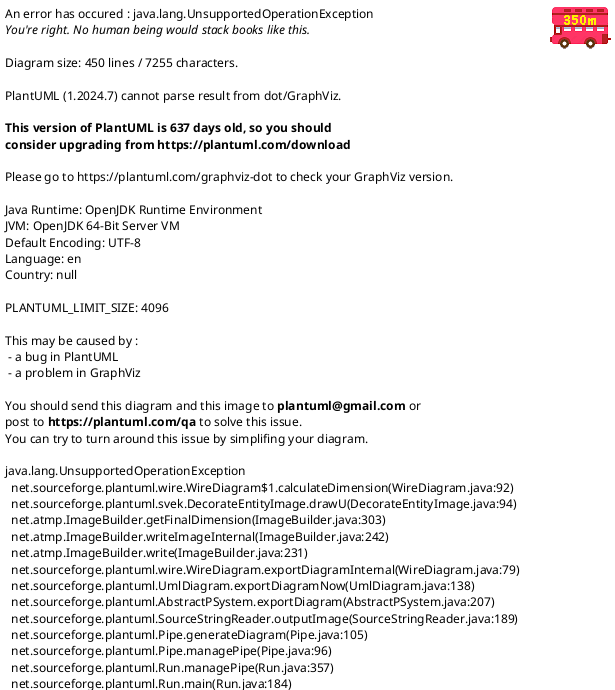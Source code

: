 ' Do not edit
' Theme Gallery
' autogenerated by script
'
@startwire
!theme minty
title minty theme

* BOX_1 [100x200]
--
move(100,0)
* BOX_2 [50x175]

BOX_1 ->  BOX_2 : abcd
BOX_1 <-> BOX_2 : abcd
BOX_1 <-  BOX_2 : abcd
BOX_1 -   BOX_2 : abcd
BOX_1 =>  BOX_2 : abcd
BOX_1 <=> BOX_2 #red : abcd
BOX_1 <=  BOX_2 : abcd
BOX_1 =   BOX_2 : abcd
@endwire
